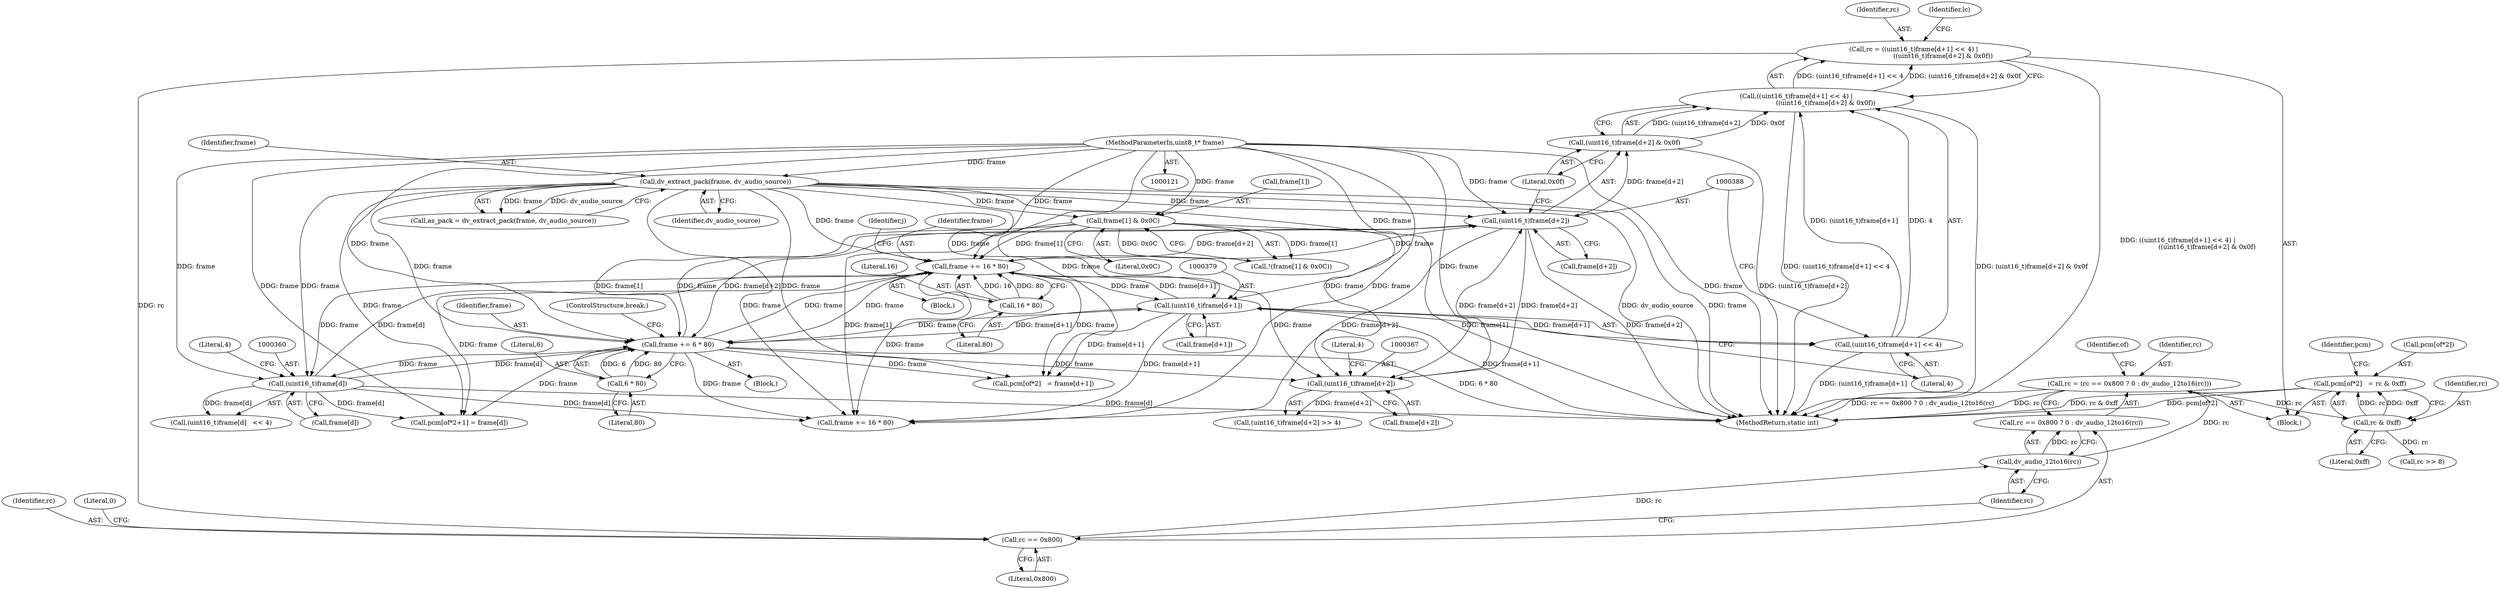 digraph "0_libav_2d1c0dea5f6b91bec7f5fa53ec050913d851e366@pointer" {
"1000484" [label="(Call,pcm[of*2]   = rc & 0xff)"];
"1000490" [label="(Call,rc & 0xff)"];
"1000404" [label="(Call,rc = (rc == 0x800 ? 0 : dv_audio_12to16(rc)))"];
"1000411" [label="(Call,dv_audio_12to16(rc))"];
"1000407" [label="(Call,rc == 0x800)"];
"1000374" [label="(Call,rc = ((uint16_t)frame[d+1] << 4) |\n                             ((uint16_t)frame[d+2] & 0x0f))"];
"1000376" [label="(Call,((uint16_t)frame[d+1] << 4) |\n                             ((uint16_t)frame[d+2] & 0x0f))"];
"1000377" [label="(Call,(uint16_t)frame[d+1] << 4)"];
"1000378" [label="(Call,(uint16_t)frame[d+1])"];
"1000506" [label="(Call,frame += 16 * 80)"];
"1000508" [label="(Call,16 * 80)"];
"1000359" [label="(Call,(uint16_t)frame[d])"];
"1000143" [label="(Call,dv_extract_pack(frame, dv_audio_source))"];
"1000122" [label="(MethodParameterIn,uint8_t* frame)"];
"1000246" [label="(Call,frame += 6 * 80)"];
"1000248" [label="(Call,6 * 80)"];
"1000387" [label="(Call,(uint16_t)frame[d+2])"];
"1000366" [label="(Call,(uint16_t)frame[d+2])"];
"1000209" [label="(Call,frame[1] & 0x0C)"];
"1000386" [label="(Call,(uint16_t)frame[d+2] & 0x0f)"];
"1000361" [label="(Call,frame[d])"];
"1000261" [label="(Block,)"];
"1000404" [label="(Call,rc = (rc == 0x800 ? 0 : dv_audio_12to16(rc)))"];
"1000490" [label="(Call,rc & 0xff)"];
"1000250" [label="(Literal,80)"];
"1000389" [label="(Call,frame[d+2])"];
"1000141" [label="(Call,as_pack = dv_extract_pack(frame, dv_audio_source))"];
"1000365" [label="(Call,(uint16_t)frame[d+2] >> 4)"];
"1000516" [label="(MethodReturn,static int)"];
"1000375" [label="(Identifier,rc)"];
"1000491" [label="(Identifier,rc)"];
"1000248" [label="(Call,6 * 80)"];
"1000394" [label="(Literal,0x0f)"];
"1000387" [label="(Call,(uint16_t)frame[d+2])"];
"1000213" [label="(Literal,0x0C)"];
"1000414" [label="(Identifier,of)"];
"1000208" [label="(Call,!(frame[1] & 0x0C))"];
"1000122" [label="(MethodParameterIn,uint8_t* frame)"];
"1000509" [label="(Literal,16)"];
"1000364" [label="(Literal,4)"];
"1000373" [label="(Literal,4)"];
"1000412" [label="(Identifier,rc)"];
"1000408" [label="(Identifier,rc)"];
"1000492" [label="(Literal,0xff)"];
"1000380" [label="(Call,frame[d+1])"];
"1000144" [label="(Identifier,frame)"];
"1000396" [label="(Identifier,lc)"];
"1000406" [label="(Call,rc == 0x800 ? 0 : dv_audio_12to16(rc))"];
"1000374" [label="(Call,rc = ((uint16_t)frame[d+1] << 4) |\n                             ((uint16_t)frame[d+2] & 0x0f))"];
"1000304" [label="(Call,pcm[of*2]   = frame[d+1])"];
"1000506" [label="(Call,frame += 16 * 80)"];
"1000410" [label="(Literal,0)"];
"1000210" [label="(Call,frame[1])"];
"1000510" [label="(Literal,80)"];
"1000358" [label="(Call,(uint16_t)frame[d]   << 4)"];
"1000507" [label="(Identifier,frame)"];
"1000485" [label="(Call,pcm[of*2])"];
"1000143" [label="(Call,dv_extract_pack(frame, dv_audio_source))"];
"1000245" [label="(Block,)"];
"1000407" [label="(Call,rc == 0x800)"];
"1000377" [label="(Call,(uint16_t)frame[d+1] << 4)"];
"1000260" [label="(Identifier,j)"];
"1000249" [label="(Literal,6)"];
"1000359" [label="(Call,(uint16_t)frame[d])"];
"1000378" [label="(Call,(uint16_t)frame[d+1])"];
"1000484" [label="(Call,pcm[of*2]   = rc & 0xff)"];
"1000247" [label="(Identifier,frame)"];
"1000511" [label="(Call,frame += 16 * 80)"];
"1000376" [label="(Call,((uint16_t)frame[d+1] << 4) |\n                             ((uint16_t)frame[d+2] & 0x0f))"];
"1000501" [label="(Call,rc >> 8)"];
"1000354" [label="(Block,)"];
"1000368" [label="(Call,frame[d+2])"];
"1000405" [label="(Identifier,rc)"];
"1000209" [label="(Call,frame[1] & 0x0C)"];
"1000385" [label="(Literal,4)"];
"1000246" [label="(Call,frame += 6 * 80)"];
"1000315" [label="(Call,pcm[of*2+1] = frame[d])"];
"1000386" [label="(Call,(uint16_t)frame[d+2] & 0x0f)"];
"1000366" [label="(Call,(uint16_t)frame[d+2])"];
"1000145" [label="(Identifier,dv_audio_source)"];
"1000409" [label="(Literal,0x800)"];
"1000251" [label="(ControlStructure,break;)"];
"1000495" [label="(Identifier,pcm)"];
"1000508" [label="(Call,16 * 80)"];
"1000411" [label="(Call,dv_audio_12to16(rc))"];
"1000484" -> "1000354"  [label="AST: "];
"1000484" -> "1000490"  [label="CFG: "];
"1000485" -> "1000484"  [label="AST: "];
"1000490" -> "1000484"  [label="AST: "];
"1000495" -> "1000484"  [label="CFG: "];
"1000484" -> "1000516"  [label="DDG: rc & 0xff"];
"1000484" -> "1000516"  [label="DDG: pcm[of*2]"];
"1000490" -> "1000484"  [label="DDG: rc"];
"1000490" -> "1000484"  [label="DDG: 0xff"];
"1000490" -> "1000492"  [label="CFG: "];
"1000491" -> "1000490"  [label="AST: "];
"1000492" -> "1000490"  [label="AST: "];
"1000404" -> "1000490"  [label="DDG: rc"];
"1000490" -> "1000501"  [label="DDG: rc"];
"1000404" -> "1000354"  [label="AST: "];
"1000404" -> "1000406"  [label="CFG: "];
"1000405" -> "1000404"  [label="AST: "];
"1000406" -> "1000404"  [label="AST: "];
"1000414" -> "1000404"  [label="CFG: "];
"1000404" -> "1000516"  [label="DDG: rc"];
"1000404" -> "1000516"  [label="DDG: rc == 0x800 ? 0 : dv_audio_12to16(rc)"];
"1000411" -> "1000404"  [label="DDG: rc"];
"1000411" -> "1000406"  [label="AST: "];
"1000411" -> "1000412"  [label="CFG: "];
"1000412" -> "1000411"  [label="AST: "];
"1000406" -> "1000411"  [label="CFG: "];
"1000411" -> "1000406"  [label="DDG: rc"];
"1000407" -> "1000411"  [label="DDG: rc"];
"1000407" -> "1000406"  [label="AST: "];
"1000407" -> "1000409"  [label="CFG: "];
"1000408" -> "1000407"  [label="AST: "];
"1000409" -> "1000407"  [label="AST: "];
"1000410" -> "1000407"  [label="CFG: "];
"1000412" -> "1000407"  [label="CFG: "];
"1000374" -> "1000407"  [label="DDG: rc"];
"1000374" -> "1000354"  [label="AST: "];
"1000374" -> "1000376"  [label="CFG: "];
"1000375" -> "1000374"  [label="AST: "];
"1000376" -> "1000374"  [label="AST: "];
"1000396" -> "1000374"  [label="CFG: "];
"1000374" -> "1000516"  [label="DDG: ((uint16_t)frame[d+1] << 4) |\n                             ((uint16_t)frame[d+2] & 0x0f)"];
"1000376" -> "1000374"  [label="DDG: (uint16_t)frame[d+1] << 4"];
"1000376" -> "1000374"  [label="DDG: (uint16_t)frame[d+2] & 0x0f"];
"1000376" -> "1000386"  [label="CFG: "];
"1000377" -> "1000376"  [label="AST: "];
"1000386" -> "1000376"  [label="AST: "];
"1000376" -> "1000516"  [label="DDG: (uint16_t)frame[d+1] << 4"];
"1000376" -> "1000516"  [label="DDG: (uint16_t)frame[d+2] & 0x0f"];
"1000377" -> "1000376"  [label="DDG: (uint16_t)frame[d+1]"];
"1000377" -> "1000376"  [label="DDG: 4"];
"1000386" -> "1000376"  [label="DDG: (uint16_t)frame[d+2]"];
"1000386" -> "1000376"  [label="DDG: 0x0f"];
"1000377" -> "1000385"  [label="CFG: "];
"1000378" -> "1000377"  [label="AST: "];
"1000385" -> "1000377"  [label="AST: "];
"1000388" -> "1000377"  [label="CFG: "];
"1000377" -> "1000516"  [label="DDG: (uint16_t)frame[d+1]"];
"1000378" -> "1000377"  [label="DDG: frame[d+1]"];
"1000378" -> "1000380"  [label="CFG: "];
"1000379" -> "1000378"  [label="AST: "];
"1000380" -> "1000378"  [label="AST: "];
"1000385" -> "1000378"  [label="CFG: "];
"1000378" -> "1000516"  [label="DDG: frame[d+1]"];
"1000378" -> "1000246"  [label="DDG: frame[d+1]"];
"1000378" -> "1000304"  [label="DDG: frame[d+1]"];
"1000506" -> "1000378"  [label="DDG: frame"];
"1000246" -> "1000378"  [label="DDG: frame"];
"1000143" -> "1000378"  [label="DDG: frame"];
"1000122" -> "1000378"  [label="DDG: frame"];
"1000378" -> "1000506"  [label="DDG: frame[d+1]"];
"1000378" -> "1000511"  [label="DDG: frame[d+1]"];
"1000506" -> "1000261"  [label="AST: "];
"1000506" -> "1000508"  [label="CFG: "];
"1000507" -> "1000506"  [label="AST: "];
"1000508" -> "1000506"  [label="AST: "];
"1000260" -> "1000506"  [label="CFG: "];
"1000506" -> "1000246"  [label="DDG: frame"];
"1000506" -> "1000304"  [label="DDG: frame"];
"1000506" -> "1000315"  [label="DDG: frame"];
"1000506" -> "1000359"  [label="DDG: frame"];
"1000506" -> "1000366"  [label="DDG: frame"];
"1000506" -> "1000387"  [label="DDG: frame"];
"1000508" -> "1000506"  [label="DDG: 16"];
"1000508" -> "1000506"  [label="DDG: 80"];
"1000359" -> "1000506"  [label="DDG: frame[d]"];
"1000387" -> "1000506"  [label="DDG: frame[d+2]"];
"1000209" -> "1000506"  [label="DDG: frame[1]"];
"1000246" -> "1000506"  [label="DDG: frame"];
"1000143" -> "1000506"  [label="DDG: frame"];
"1000122" -> "1000506"  [label="DDG: frame"];
"1000506" -> "1000511"  [label="DDG: frame"];
"1000508" -> "1000510"  [label="CFG: "];
"1000509" -> "1000508"  [label="AST: "];
"1000510" -> "1000508"  [label="AST: "];
"1000359" -> "1000358"  [label="AST: "];
"1000359" -> "1000361"  [label="CFG: "];
"1000360" -> "1000359"  [label="AST: "];
"1000361" -> "1000359"  [label="AST: "];
"1000364" -> "1000359"  [label="CFG: "];
"1000359" -> "1000516"  [label="DDG: frame[d]"];
"1000359" -> "1000246"  [label="DDG: frame[d]"];
"1000359" -> "1000315"  [label="DDG: frame[d]"];
"1000359" -> "1000358"  [label="DDG: frame[d]"];
"1000143" -> "1000359"  [label="DDG: frame"];
"1000246" -> "1000359"  [label="DDG: frame"];
"1000122" -> "1000359"  [label="DDG: frame"];
"1000359" -> "1000511"  [label="DDG: frame[d]"];
"1000143" -> "1000141"  [label="AST: "];
"1000143" -> "1000145"  [label="CFG: "];
"1000144" -> "1000143"  [label="AST: "];
"1000145" -> "1000143"  [label="AST: "];
"1000141" -> "1000143"  [label="CFG: "];
"1000143" -> "1000516"  [label="DDG: frame"];
"1000143" -> "1000516"  [label="DDG: dv_audio_source"];
"1000143" -> "1000141"  [label="DDG: frame"];
"1000143" -> "1000141"  [label="DDG: dv_audio_source"];
"1000122" -> "1000143"  [label="DDG: frame"];
"1000143" -> "1000209"  [label="DDG: frame"];
"1000143" -> "1000246"  [label="DDG: frame"];
"1000143" -> "1000304"  [label="DDG: frame"];
"1000143" -> "1000315"  [label="DDG: frame"];
"1000143" -> "1000366"  [label="DDG: frame"];
"1000143" -> "1000387"  [label="DDG: frame"];
"1000143" -> "1000511"  [label="DDG: frame"];
"1000122" -> "1000121"  [label="AST: "];
"1000122" -> "1000516"  [label="DDG: frame"];
"1000122" -> "1000209"  [label="DDG: frame"];
"1000122" -> "1000246"  [label="DDG: frame"];
"1000122" -> "1000304"  [label="DDG: frame"];
"1000122" -> "1000315"  [label="DDG: frame"];
"1000122" -> "1000366"  [label="DDG: frame"];
"1000122" -> "1000387"  [label="DDG: frame"];
"1000122" -> "1000511"  [label="DDG: frame"];
"1000246" -> "1000245"  [label="AST: "];
"1000246" -> "1000248"  [label="CFG: "];
"1000247" -> "1000246"  [label="AST: "];
"1000248" -> "1000246"  [label="AST: "];
"1000251" -> "1000246"  [label="CFG: "];
"1000246" -> "1000516"  [label="DDG: 6 * 80"];
"1000248" -> "1000246"  [label="DDG: 6"];
"1000248" -> "1000246"  [label="DDG: 80"];
"1000387" -> "1000246"  [label="DDG: frame[d+2]"];
"1000209" -> "1000246"  [label="DDG: frame[1]"];
"1000246" -> "1000304"  [label="DDG: frame"];
"1000246" -> "1000315"  [label="DDG: frame"];
"1000246" -> "1000366"  [label="DDG: frame"];
"1000246" -> "1000387"  [label="DDG: frame"];
"1000246" -> "1000511"  [label="DDG: frame"];
"1000248" -> "1000250"  [label="CFG: "];
"1000249" -> "1000248"  [label="AST: "];
"1000250" -> "1000248"  [label="AST: "];
"1000387" -> "1000386"  [label="AST: "];
"1000387" -> "1000389"  [label="CFG: "];
"1000388" -> "1000387"  [label="AST: "];
"1000389" -> "1000387"  [label="AST: "];
"1000394" -> "1000387"  [label="CFG: "];
"1000387" -> "1000516"  [label="DDG: frame[d+2]"];
"1000387" -> "1000366"  [label="DDG: frame[d+2]"];
"1000387" -> "1000386"  [label="DDG: frame[d+2]"];
"1000366" -> "1000387"  [label="DDG: frame[d+2]"];
"1000387" -> "1000511"  [label="DDG: frame[d+2]"];
"1000366" -> "1000365"  [label="AST: "];
"1000366" -> "1000368"  [label="CFG: "];
"1000367" -> "1000366"  [label="AST: "];
"1000368" -> "1000366"  [label="AST: "];
"1000373" -> "1000366"  [label="CFG: "];
"1000366" -> "1000365"  [label="DDG: frame[d+2]"];
"1000209" -> "1000208"  [label="AST: "];
"1000209" -> "1000213"  [label="CFG: "];
"1000210" -> "1000209"  [label="AST: "];
"1000213" -> "1000209"  [label="AST: "];
"1000208" -> "1000209"  [label="CFG: "];
"1000209" -> "1000516"  [label="DDG: frame[1]"];
"1000209" -> "1000208"  [label="DDG: frame[1]"];
"1000209" -> "1000208"  [label="DDG: 0x0C"];
"1000209" -> "1000511"  [label="DDG: frame[1]"];
"1000386" -> "1000394"  [label="CFG: "];
"1000394" -> "1000386"  [label="AST: "];
"1000386" -> "1000516"  [label="DDG: (uint16_t)frame[d+2]"];
}
